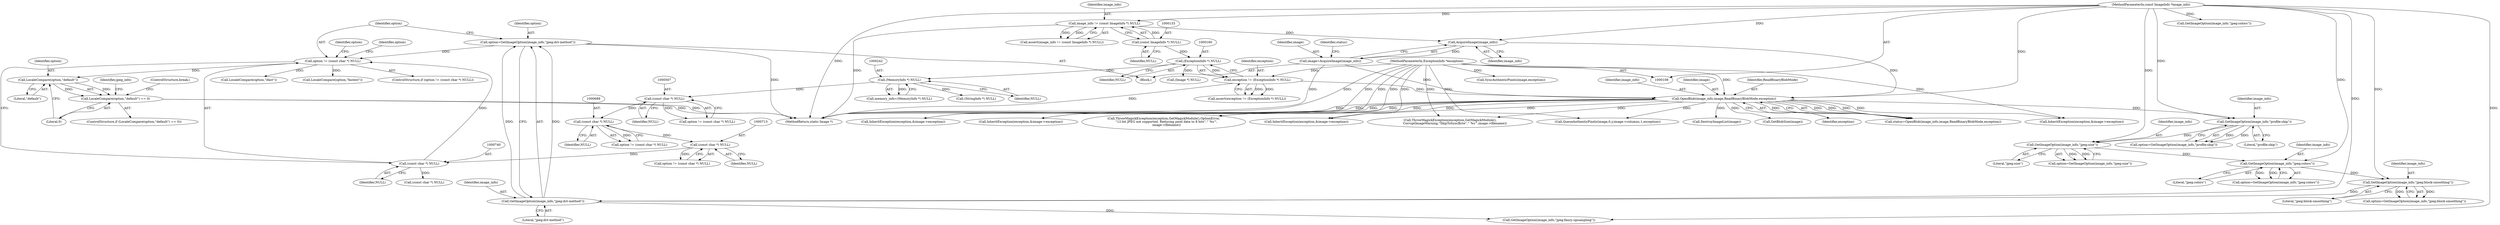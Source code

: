 digraph "0_ImageMagick_948356eec65aea91995d4b7cc487d197d2c5f602@pointer" {
"1000751" [label="(Call,LocaleCompare(option,\"default\"))"];
"1000737" [label="(Call,option != (const char *) NULL)"];
"1000731" [label="(Call,option=GetImageOption(image_info,\"jpeg:dct-method\"))"];
"1000733" [label="(Call,GetImageOption(image_info,\"jpeg:dct-method\"))"];
"1000706" [label="(Call,GetImageOption(image_info,\"jpeg:block-smoothing\"))"];
"1000681" [label="(Call,GetImageOption(image_info,\"jpeg:colors\"))"];
"1000499" [label="(Call,GetImageOption(image_info,\"jpeg:size\"))"];
"1000329" [label="(Call,GetImageOption(image_info,\"profile:skip\"))"];
"1000180" [label="(Call,OpenBlob(image_info,image,ReadBinaryBlobMode,exception))"];
"1000176" [label="(Call,AcquireImage(image_info))"];
"1000130" [label="(Call,image_info != (const ImageInfo *) NULL)"];
"1000109" [label="(MethodParameterIn,const ImageInfo *image_info)"];
"1000132" [label="(Call,(const ImageInfo *) NULL)"];
"1000174" [label="(Call,image=AcquireImage(image_info))"];
"1000157" [label="(Call,exception != (ExceptionInfo *) NULL)"];
"1000110" [label="(MethodParameterIn,ExceptionInfo *exception)"];
"1000159" [label="(Call,(ExceptionInfo *) NULL)"];
"1000739" [label="(Call,(const char *) NULL)"];
"1000712" [label="(Call,(const char *) NULL)"];
"1000687" [label="(Call,(const char *) NULL)"];
"1000506" [label="(Call,(const char *) NULL)"];
"1000241" [label="(Call,(MemoryInfo *) NULL)"];
"1000750" [label="(Call,LocaleCompare(option,\"default\") == 0)"];
"1000500" [label="(Identifier,image_info)"];
"1000175" [label="(Identifier,image)"];
"1000195" [label="(Call,(Image *) NULL)"];
"1000180" [label="(Call,OpenBlob(image_info,image,ReadBinaryBlobMode,exception))"];
"1000706" [label="(Call,GetImageOption(image_info,\"jpeg:block-smoothing\"))"];
"1000710" [label="(Call,option != (const char *) NULL)"];
"1000330" [label="(Identifier,image_info)"];
"1000687" [label="(Call,(const char *) NULL)"];
"1001881" [label="(MethodReturn,static Image *)"];
"1000708" [label="(Literal,\"jpeg:block-smoothing\")"];
"1000497" [label="(Call,option=GetImageOption(image_info,\"jpeg:size\"))"];
"1000177" [label="(Identifier,image_info)"];
"1000754" [label="(Literal,0)"];
"1000192" [label="(Call,DestroyImageList(image))"];
"1000239" [label="(Call,memory_info=(MemoryInfo *) NULL)"];
"1000111" [label="(Block,)"];
"1000331" [label="(Literal,\"profile:skip\")"];
"1000751" [label="(Call,LocaleCompare(option,\"default\"))"];
"1000241" [label="(Call,(MemoryInfo *) NULL)"];
"1000821" [label="(Call,(const char *) NULL)"];
"1001410" [label="(Call,ThrowMagickException(exception,GetMagickModule(),\n          CorruptImageWarning,\"SkipToSyncByte\",\"`%s'\",image->filename))"];
"1000181" [label="(Identifier,image_info)"];
"1000182" [label="(Identifier,image)"];
"1000760" [label="(ControlStructure,break;)"];
"1000183" [label="(Identifier,ReadBinaryBlobMode)"];
"1000750" [label="(Call,LocaleCompare(option,\"default\") == 0)"];
"1000156" [label="(Call,assert(exception != (ExceptionInfo *) NULL))"];
"1000265" [label="(Call,(StringInfo *) NULL)"];
"1000744" [label="(Identifier,option)"];
"1000712" [label="(Call,(const char *) NULL)"];
"1000129" [label="(Call,assert(image_info != (const ImageInfo *) NULL))"];
"1000176" [label="(Call,AcquireImage(image_info))"];
"1000936" [label="(Call,InheritException(exception,&image->exception))"];
"1000685" [label="(Call,option != (const char *) NULL)"];
"1000134" [label="(Identifier,NULL)"];
"1000683" [label="(Literal,\"jpeg:colors\")"];
"1000298" [label="(Call,InheritException(exception,&image->exception))"];
"1000132" [label="(Call,(const ImageInfo *) NULL)"];
"1000158" [label="(Identifier,exception)"];
"1000739" [label="(Call,(const char *) NULL)"];
"1000757" [label="(Identifier,jpeg_info)"];
"1000792" [label="(Call,LocaleCompare(option,\"ifast\"))"];
"1000501" [label="(Literal,\"jpeg:size\")"];
"1000735" [label="(Literal,\"jpeg:dct-method\")"];
"1000499" [label="(Call,GetImageOption(image_info,\"jpeg:size\"))"];
"1000682" [label="(Identifier,image_info)"];
"1000327" [label="(Call,option=GetImageOption(image_info,\"profile:skip\"))"];
"1000110" [label="(MethodParameterIn,ExceptionInfo *exception)"];
"1000704" [label="(Call,option=GetImageOption(image_info,\"jpeg:block-smoothing\"))"];
"1000737" [label="(Call,option != (const char *) NULL)"];
"1000504" [label="(Call,option != (const char *) NULL)"];
"1000741" [label="(Identifier,NULL)"];
"1000731" [label="(Call,option=GetImageOption(image_info,\"jpeg:dct-method\"))"];
"1000659" [label="(Call,ThrowMagickException(exception,GetMagickModule(),OptionError,\n      \"12-bit JPEG not supported. Reducing pixel data to 8 bits\",\"`%s'\",\n      image->filename))"];
"1000766" [label="(Call,LocaleCompare(option,\"fastest\"))"];
"1000329" [label="(Call,GetImageOption(image_info,\"profile:skip\"))"];
"1000179" [label="(Identifier,status)"];
"1000679" [label="(Call,option=GetImageOption(image_info,\"jpeg:colors\"))"];
"1000506" [label="(Call,(const char *) NULL)"];
"1000243" [label="(Identifier,NULL)"];
"1000815" [label="(Call,GetImageOption(image_info,\"jpeg:fancy-upsampling\"))"];
"1000109" [label="(MethodParameterIn,const ImageInfo *image_info)"];
"1000157" [label="(Call,exception != (ExceptionInfo *) NULL)"];
"1000681" [label="(Call,GetImageOption(image_info,\"jpeg:colors\"))"];
"1000738" [label="(Identifier,option)"];
"1001098" [label="(Call,InheritException(exception,&image->exception))"];
"1000200" [label="(Call,GetBlobSize(image))"];
"1000736" [label="(ControlStructure,if (option != (const char *) NULL))"];
"1000752" [label="(Identifier,option)"];
"1000161" [label="(Identifier,NULL)"];
"1000508" [label="(Identifier,NULL)"];
"1000749" [label="(ControlStructure,if (LocaleCompare(option,\"default\") == 0))"];
"1000174" [label="(Call,image=AcquireImage(image_info))"];
"1000733" [label="(Call,GetImageOption(image_info,\"jpeg:dct-method\"))"];
"1000131" [label="(Identifier,image_info)"];
"1001820" [label="(Call,SyncAuthenticPixels(image,exception))"];
"1000734" [label="(Identifier,image_info)"];
"1000184" [label="(Identifier,exception)"];
"1000689" [label="(Identifier,NULL)"];
"1000814" [label="(Identifier,option)"];
"1000178" [label="(Call,status=OpenBlob(image_info,image,ReadBinaryBlobMode,exception))"];
"1000753" [label="(Literal,\"default\")"];
"1000732" [label="(Identifier,option)"];
"1000976" [label="(Call,InheritException(exception,&image->exception))"];
"1000130" [label="(Call,image_info != (const ImageInfo *) NULL)"];
"1001425" [label="(Call,QueueAuthenticPixels(image,0,y,image->columns,1,exception))"];
"1000159" [label="(Call,(ExceptionInfo *) NULL)"];
"1000714" [label="(Identifier,NULL)"];
"1000707" [label="(Identifier,image_info)"];
"1000919" [label="(Call,GetImageOption(image_info,\"jpeg:colors\"))"];
"1000751" -> "1000750"  [label="AST: "];
"1000751" -> "1000753"  [label="CFG: "];
"1000752" -> "1000751"  [label="AST: "];
"1000753" -> "1000751"  [label="AST: "];
"1000754" -> "1000751"  [label="CFG: "];
"1000751" -> "1000750"  [label="DDG: "];
"1000751" -> "1000750"  [label="DDG: "];
"1000737" -> "1000751"  [label="DDG: "];
"1000737" -> "1000736"  [label="AST: "];
"1000737" -> "1000739"  [label="CFG: "];
"1000738" -> "1000737"  [label="AST: "];
"1000739" -> "1000737"  [label="AST: "];
"1000744" -> "1000737"  [label="CFG: "];
"1000814" -> "1000737"  [label="CFG: "];
"1000731" -> "1000737"  [label="DDG: "];
"1000739" -> "1000737"  [label="DDG: "];
"1000737" -> "1000766"  [label="DDG: "];
"1000737" -> "1000792"  [label="DDG: "];
"1000731" -> "1000111"  [label="AST: "];
"1000731" -> "1000733"  [label="CFG: "];
"1000732" -> "1000731"  [label="AST: "];
"1000733" -> "1000731"  [label="AST: "];
"1000738" -> "1000731"  [label="CFG: "];
"1000731" -> "1001881"  [label="DDG: "];
"1000733" -> "1000731"  [label="DDG: "];
"1000733" -> "1000731"  [label="DDG: "];
"1000733" -> "1000735"  [label="CFG: "];
"1000734" -> "1000733"  [label="AST: "];
"1000735" -> "1000733"  [label="AST: "];
"1000706" -> "1000733"  [label="DDG: "];
"1000109" -> "1000733"  [label="DDG: "];
"1000733" -> "1000815"  [label="DDG: "];
"1000706" -> "1000704"  [label="AST: "];
"1000706" -> "1000708"  [label="CFG: "];
"1000707" -> "1000706"  [label="AST: "];
"1000708" -> "1000706"  [label="AST: "];
"1000704" -> "1000706"  [label="CFG: "];
"1000706" -> "1000704"  [label="DDG: "];
"1000706" -> "1000704"  [label="DDG: "];
"1000681" -> "1000706"  [label="DDG: "];
"1000109" -> "1000706"  [label="DDG: "];
"1000681" -> "1000679"  [label="AST: "];
"1000681" -> "1000683"  [label="CFG: "];
"1000682" -> "1000681"  [label="AST: "];
"1000683" -> "1000681"  [label="AST: "];
"1000679" -> "1000681"  [label="CFG: "];
"1000681" -> "1000679"  [label="DDG: "];
"1000681" -> "1000679"  [label="DDG: "];
"1000499" -> "1000681"  [label="DDG: "];
"1000109" -> "1000681"  [label="DDG: "];
"1000499" -> "1000497"  [label="AST: "];
"1000499" -> "1000501"  [label="CFG: "];
"1000500" -> "1000499"  [label="AST: "];
"1000501" -> "1000499"  [label="AST: "];
"1000497" -> "1000499"  [label="CFG: "];
"1000499" -> "1000497"  [label="DDG: "];
"1000499" -> "1000497"  [label="DDG: "];
"1000329" -> "1000499"  [label="DDG: "];
"1000109" -> "1000499"  [label="DDG: "];
"1000329" -> "1000327"  [label="AST: "];
"1000329" -> "1000331"  [label="CFG: "];
"1000330" -> "1000329"  [label="AST: "];
"1000331" -> "1000329"  [label="AST: "];
"1000327" -> "1000329"  [label="CFG: "];
"1000329" -> "1000327"  [label="DDG: "];
"1000329" -> "1000327"  [label="DDG: "];
"1000180" -> "1000329"  [label="DDG: "];
"1000109" -> "1000329"  [label="DDG: "];
"1000180" -> "1000178"  [label="AST: "];
"1000180" -> "1000184"  [label="CFG: "];
"1000181" -> "1000180"  [label="AST: "];
"1000182" -> "1000180"  [label="AST: "];
"1000183" -> "1000180"  [label="AST: "];
"1000184" -> "1000180"  [label="AST: "];
"1000178" -> "1000180"  [label="CFG: "];
"1000180" -> "1001881"  [label="DDG: "];
"1000180" -> "1001881"  [label="DDG: "];
"1000180" -> "1001881"  [label="DDG: "];
"1000180" -> "1000178"  [label="DDG: "];
"1000180" -> "1000178"  [label="DDG: "];
"1000180" -> "1000178"  [label="DDG: "];
"1000180" -> "1000178"  [label="DDG: "];
"1000176" -> "1000180"  [label="DDG: "];
"1000109" -> "1000180"  [label="DDG: "];
"1000174" -> "1000180"  [label="DDG: "];
"1000157" -> "1000180"  [label="DDG: "];
"1000110" -> "1000180"  [label="DDG: "];
"1000180" -> "1000192"  [label="DDG: "];
"1000180" -> "1000200"  [label="DDG: "];
"1000180" -> "1000298"  [label="DDG: "];
"1000180" -> "1000659"  [label="DDG: "];
"1000180" -> "1000936"  [label="DDG: "];
"1000180" -> "1000976"  [label="DDG: "];
"1000180" -> "1001098"  [label="DDG: "];
"1000180" -> "1001410"  [label="DDG: "];
"1000180" -> "1001425"  [label="DDG: "];
"1000176" -> "1000174"  [label="AST: "];
"1000176" -> "1000177"  [label="CFG: "];
"1000177" -> "1000176"  [label="AST: "];
"1000174" -> "1000176"  [label="CFG: "];
"1000176" -> "1000174"  [label="DDG: "];
"1000130" -> "1000176"  [label="DDG: "];
"1000109" -> "1000176"  [label="DDG: "];
"1000130" -> "1000129"  [label="AST: "];
"1000130" -> "1000132"  [label="CFG: "];
"1000131" -> "1000130"  [label="AST: "];
"1000132" -> "1000130"  [label="AST: "];
"1000129" -> "1000130"  [label="CFG: "];
"1000130" -> "1001881"  [label="DDG: "];
"1000130" -> "1000129"  [label="DDG: "];
"1000130" -> "1000129"  [label="DDG: "];
"1000109" -> "1000130"  [label="DDG: "];
"1000132" -> "1000130"  [label="DDG: "];
"1000109" -> "1000108"  [label="AST: "];
"1000109" -> "1001881"  [label="DDG: "];
"1000109" -> "1000815"  [label="DDG: "];
"1000109" -> "1000919"  [label="DDG: "];
"1000132" -> "1000134"  [label="CFG: "];
"1000133" -> "1000132"  [label="AST: "];
"1000134" -> "1000132"  [label="AST: "];
"1000132" -> "1000159"  [label="DDG: "];
"1000174" -> "1000111"  [label="AST: "];
"1000175" -> "1000174"  [label="AST: "];
"1000179" -> "1000174"  [label="CFG: "];
"1000174" -> "1001881"  [label="DDG: "];
"1000157" -> "1000156"  [label="AST: "];
"1000157" -> "1000159"  [label="CFG: "];
"1000158" -> "1000157"  [label="AST: "];
"1000159" -> "1000157"  [label="AST: "];
"1000156" -> "1000157"  [label="CFG: "];
"1000157" -> "1001881"  [label="DDG: "];
"1000157" -> "1000156"  [label="DDG: "];
"1000157" -> "1000156"  [label="DDG: "];
"1000110" -> "1000157"  [label="DDG: "];
"1000159" -> "1000157"  [label="DDG: "];
"1000110" -> "1000108"  [label="AST: "];
"1000110" -> "1001881"  [label="DDG: "];
"1000110" -> "1000298"  [label="DDG: "];
"1000110" -> "1000659"  [label="DDG: "];
"1000110" -> "1000936"  [label="DDG: "];
"1000110" -> "1000976"  [label="DDG: "];
"1000110" -> "1001098"  [label="DDG: "];
"1000110" -> "1001410"  [label="DDG: "];
"1000110" -> "1001425"  [label="DDG: "];
"1000110" -> "1001820"  [label="DDG: "];
"1000159" -> "1000161"  [label="CFG: "];
"1000160" -> "1000159"  [label="AST: "];
"1000161" -> "1000159"  [label="AST: "];
"1000159" -> "1000195"  [label="DDG: "];
"1000159" -> "1000241"  [label="DDG: "];
"1000739" -> "1000741"  [label="CFG: "];
"1000740" -> "1000739"  [label="AST: "];
"1000741" -> "1000739"  [label="AST: "];
"1000712" -> "1000739"  [label="DDG: "];
"1000739" -> "1000821"  [label="DDG: "];
"1000712" -> "1000710"  [label="AST: "];
"1000712" -> "1000714"  [label="CFG: "];
"1000713" -> "1000712"  [label="AST: "];
"1000714" -> "1000712"  [label="AST: "];
"1000710" -> "1000712"  [label="CFG: "];
"1000712" -> "1000710"  [label="DDG: "];
"1000687" -> "1000712"  [label="DDG: "];
"1000687" -> "1000685"  [label="AST: "];
"1000687" -> "1000689"  [label="CFG: "];
"1000688" -> "1000687"  [label="AST: "];
"1000689" -> "1000687"  [label="AST: "];
"1000685" -> "1000687"  [label="CFG: "];
"1000687" -> "1000685"  [label="DDG: "];
"1000506" -> "1000687"  [label="DDG: "];
"1000506" -> "1000504"  [label="AST: "];
"1000506" -> "1000508"  [label="CFG: "];
"1000507" -> "1000506"  [label="AST: "];
"1000508" -> "1000506"  [label="AST: "];
"1000504" -> "1000506"  [label="CFG: "];
"1000506" -> "1000504"  [label="DDG: "];
"1000241" -> "1000506"  [label="DDG: "];
"1000241" -> "1000239"  [label="AST: "];
"1000241" -> "1000243"  [label="CFG: "];
"1000242" -> "1000241"  [label="AST: "];
"1000243" -> "1000241"  [label="AST: "];
"1000239" -> "1000241"  [label="CFG: "];
"1000241" -> "1000239"  [label="DDG: "];
"1000241" -> "1000265"  [label="DDG: "];
"1000750" -> "1000749"  [label="AST: "];
"1000750" -> "1000754"  [label="CFG: "];
"1000754" -> "1000750"  [label="AST: "];
"1000757" -> "1000750"  [label="CFG: "];
"1000760" -> "1000750"  [label="CFG: "];
"1000750" -> "1001881"  [label="DDG: "];
"1000750" -> "1001881"  [label="DDG: "];
}
